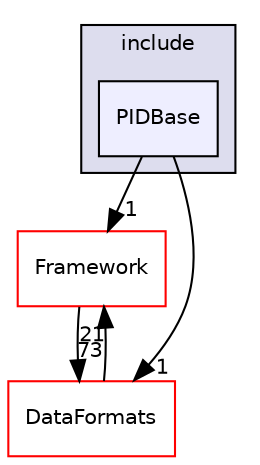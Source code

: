 digraph "/home/travis/build/AliceO2Group/AliceO2/Analysis/DataModel/include/PIDBase" {
  bgcolor=transparent;
  compound=true
  node [ fontsize="10", fontname="Helvetica"];
  edge [ labelfontsize="10", labelfontname="Helvetica"];
  subgraph clusterdir_7683e4c5aa7478ea0e5a46a41c8497b7 {
    graph [ bgcolor="#ddddee", pencolor="black", label="include" fontname="Helvetica", fontsize="10", URL="dir_7683e4c5aa7478ea0e5a46a41c8497b7.html"]
  dir_7114413358de58e678b3fdba12d7093d [shape=box, label="PIDBase", style="filled", fillcolor="#eeeeff", pencolor="black", URL="dir_7114413358de58e678b3fdba12d7093d.html"];
  }
  dir_bcbb2cf9a3d3d83e5515c82071a07177 [shape=box label="Framework" color="red" URL="dir_bcbb2cf9a3d3d83e5515c82071a07177.html"];
  dir_2171f7ec022c5423887b07c69b2f5b48 [shape=box label="DataFormats" color="red" URL="dir_2171f7ec022c5423887b07c69b2f5b48.html"];
  dir_7114413358de58e678b3fdba12d7093d->dir_bcbb2cf9a3d3d83e5515c82071a07177 [headlabel="1", labeldistance=1.5 headhref="dir_000013_000063.html"];
  dir_7114413358de58e678b3fdba12d7093d->dir_2171f7ec022c5423887b07c69b2f5b48 [headlabel="1", labeldistance=1.5 headhref="dir_000013_000090.html"];
  dir_bcbb2cf9a3d3d83e5515c82071a07177->dir_2171f7ec022c5423887b07c69b2f5b48 [headlabel="73", labeldistance=1.5 headhref="dir_000063_000090.html"];
  dir_2171f7ec022c5423887b07c69b2f5b48->dir_bcbb2cf9a3d3d83e5515c82071a07177 [headlabel="21", labeldistance=1.5 headhref="dir_000090_000063.html"];
}
